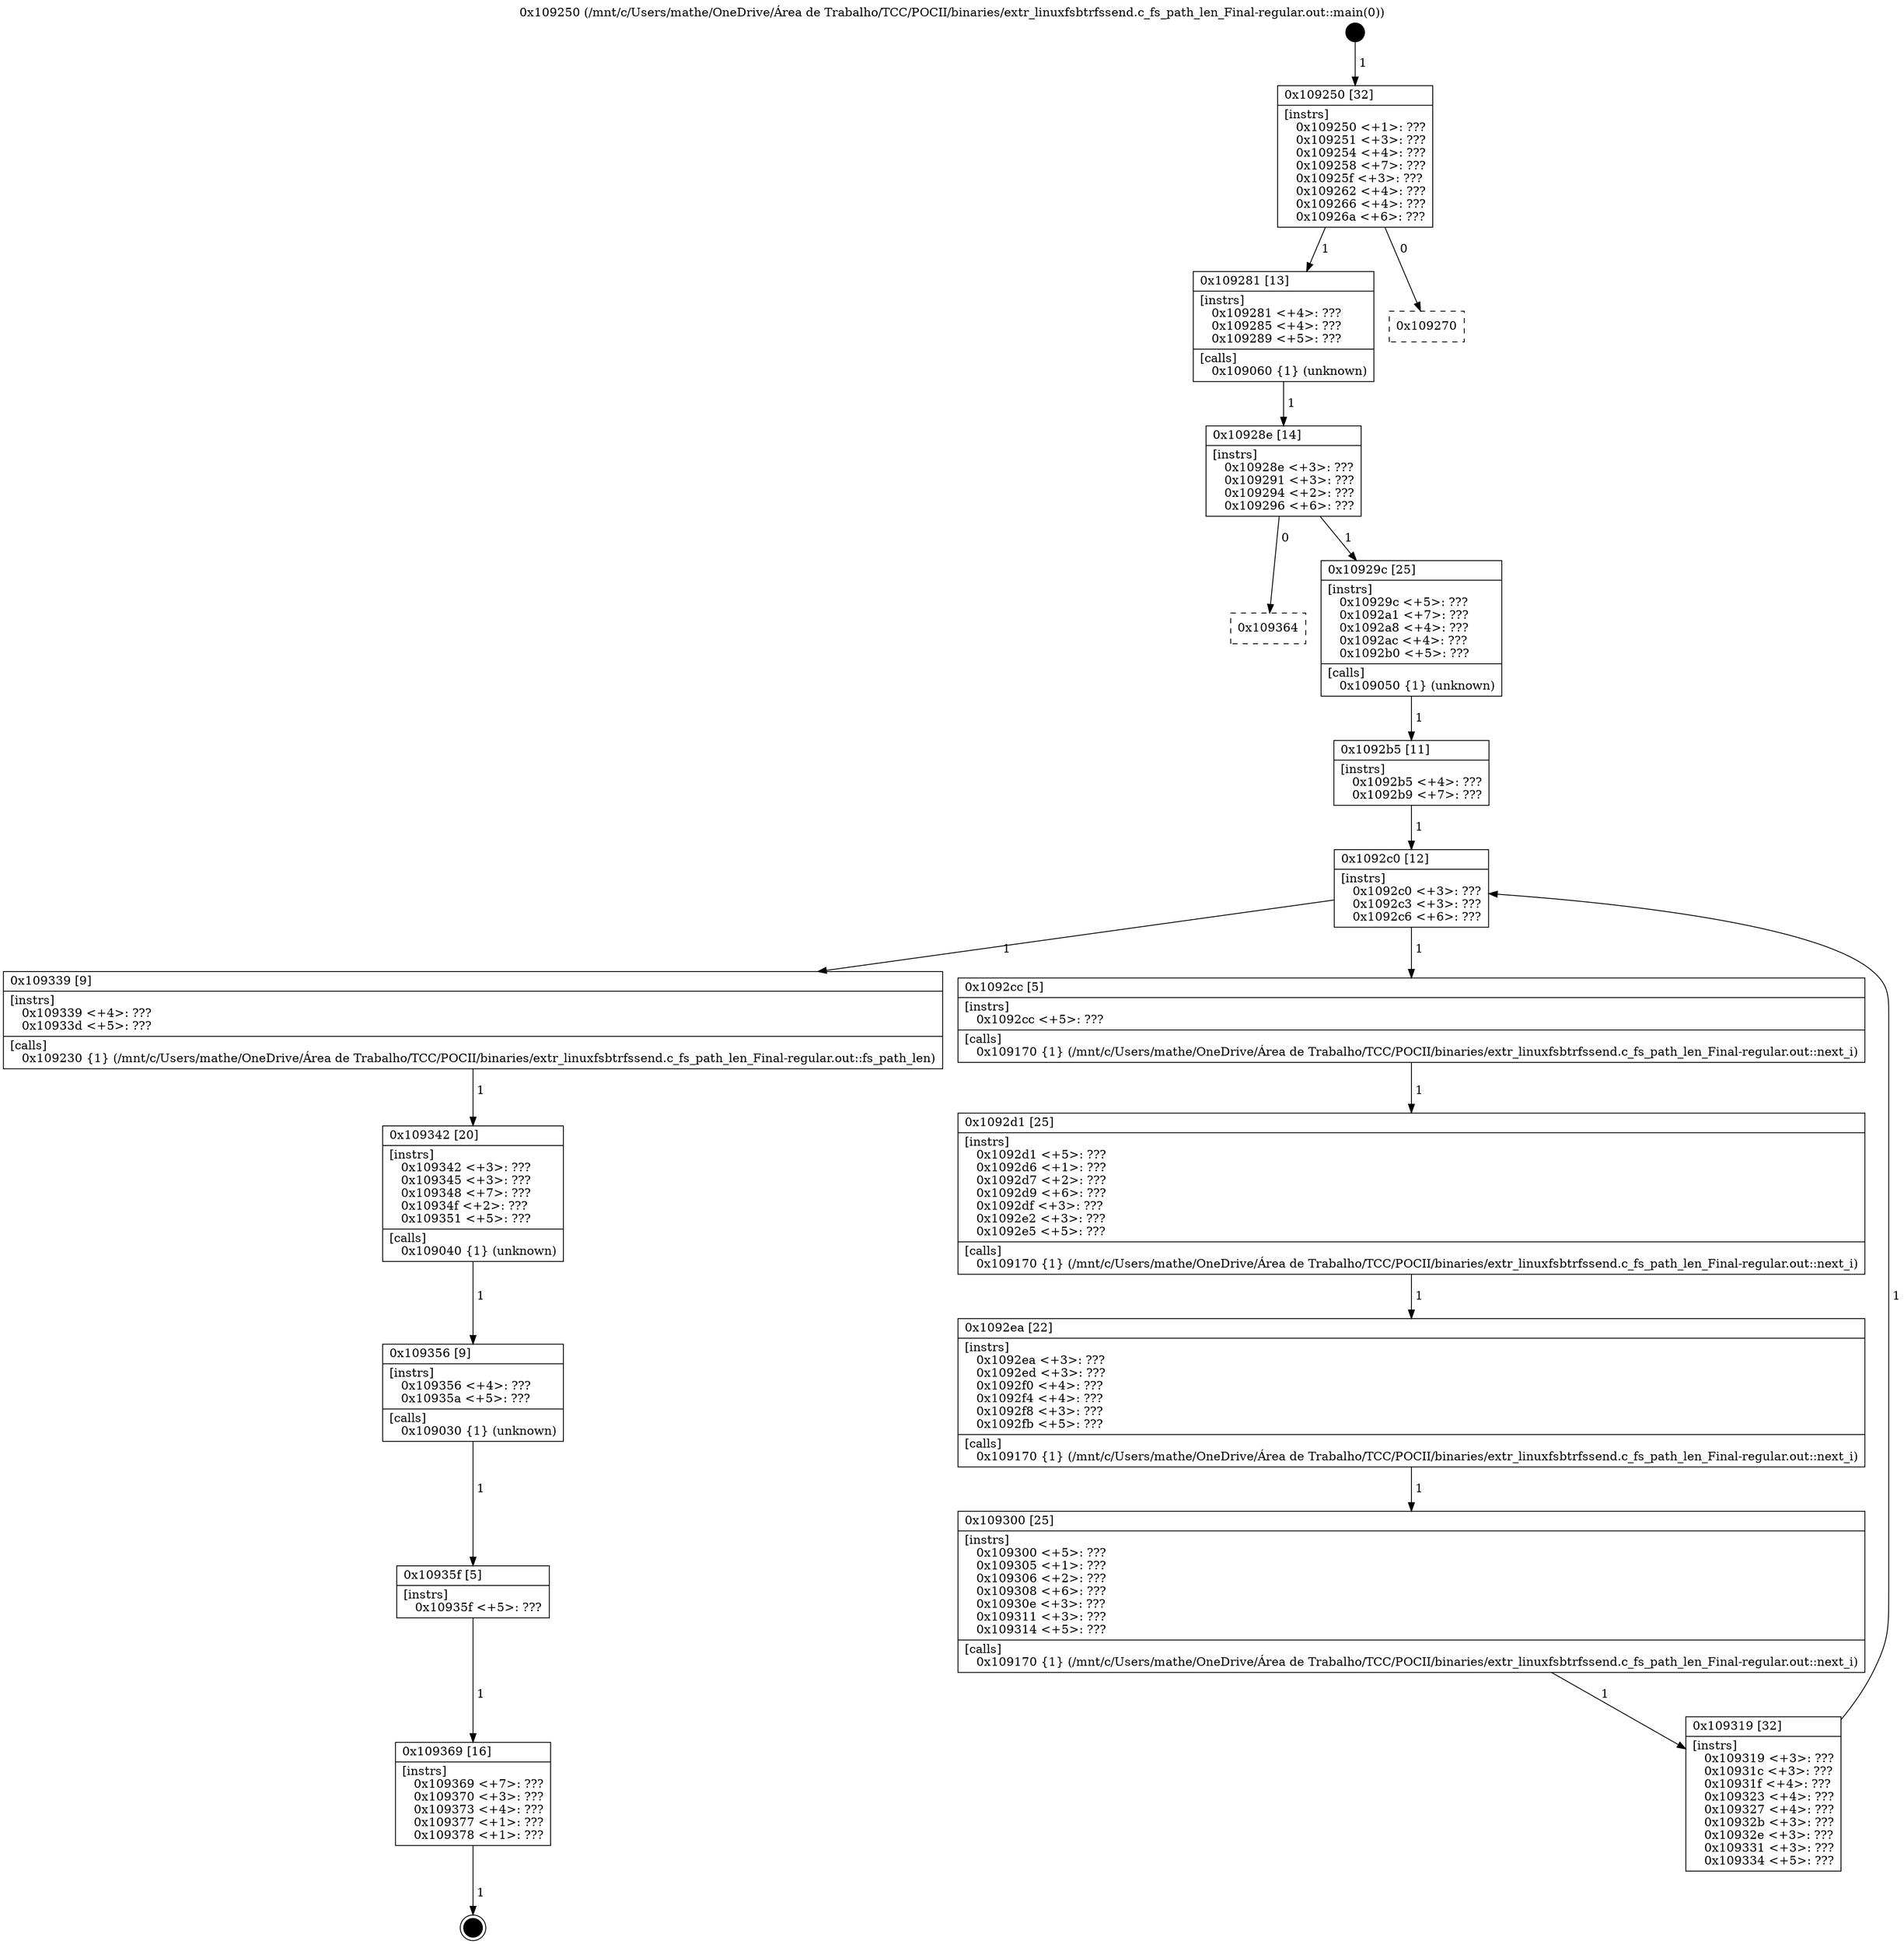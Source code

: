 digraph "0x109250" {
  label = "0x109250 (/mnt/c/Users/mathe/OneDrive/Área de Trabalho/TCC/POCII/binaries/extr_linuxfsbtrfssend.c_fs_path_len_Final-regular.out::main(0))"
  labelloc = "t"
  node[shape=record]

  Entry [label="",width=0.3,height=0.3,shape=circle,fillcolor=black,style=filled]
  "0x109250" [label="{
     0x109250 [32]\l
     | [instrs]\l
     &nbsp;&nbsp;0x109250 \<+1\>: ???\l
     &nbsp;&nbsp;0x109251 \<+3\>: ???\l
     &nbsp;&nbsp;0x109254 \<+4\>: ???\l
     &nbsp;&nbsp;0x109258 \<+7\>: ???\l
     &nbsp;&nbsp;0x10925f \<+3\>: ???\l
     &nbsp;&nbsp;0x109262 \<+4\>: ???\l
     &nbsp;&nbsp;0x109266 \<+4\>: ???\l
     &nbsp;&nbsp;0x10926a \<+6\>: ???\l
  }"]
  "0x109281" [label="{
     0x109281 [13]\l
     | [instrs]\l
     &nbsp;&nbsp;0x109281 \<+4\>: ???\l
     &nbsp;&nbsp;0x109285 \<+4\>: ???\l
     &nbsp;&nbsp;0x109289 \<+5\>: ???\l
     | [calls]\l
     &nbsp;&nbsp;0x109060 \{1\} (unknown)\l
  }"]
  "0x109270" [label="{
     0x109270\l
  }", style=dashed]
  "0x10928e" [label="{
     0x10928e [14]\l
     | [instrs]\l
     &nbsp;&nbsp;0x10928e \<+3\>: ???\l
     &nbsp;&nbsp;0x109291 \<+3\>: ???\l
     &nbsp;&nbsp;0x109294 \<+2\>: ???\l
     &nbsp;&nbsp;0x109296 \<+6\>: ???\l
  }"]
  "0x109364" [label="{
     0x109364\l
  }", style=dashed]
  "0x10929c" [label="{
     0x10929c [25]\l
     | [instrs]\l
     &nbsp;&nbsp;0x10929c \<+5\>: ???\l
     &nbsp;&nbsp;0x1092a1 \<+7\>: ???\l
     &nbsp;&nbsp;0x1092a8 \<+4\>: ???\l
     &nbsp;&nbsp;0x1092ac \<+4\>: ???\l
     &nbsp;&nbsp;0x1092b0 \<+5\>: ???\l
     | [calls]\l
     &nbsp;&nbsp;0x109050 \{1\} (unknown)\l
  }"]
  Exit [label="",width=0.3,height=0.3,shape=circle,fillcolor=black,style=filled,peripheries=2]
  "0x1092c0" [label="{
     0x1092c0 [12]\l
     | [instrs]\l
     &nbsp;&nbsp;0x1092c0 \<+3\>: ???\l
     &nbsp;&nbsp;0x1092c3 \<+3\>: ???\l
     &nbsp;&nbsp;0x1092c6 \<+6\>: ???\l
  }"]
  "0x109339" [label="{
     0x109339 [9]\l
     | [instrs]\l
     &nbsp;&nbsp;0x109339 \<+4\>: ???\l
     &nbsp;&nbsp;0x10933d \<+5\>: ???\l
     | [calls]\l
     &nbsp;&nbsp;0x109230 \{1\} (/mnt/c/Users/mathe/OneDrive/Área de Trabalho/TCC/POCII/binaries/extr_linuxfsbtrfssend.c_fs_path_len_Final-regular.out::fs_path_len)\l
  }"]
  "0x1092cc" [label="{
     0x1092cc [5]\l
     | [instrs]\l
     &nbsp;&nbsp;0x1092cc \<+5\>: ???\l
     | [calls]\l
     &nbsp;&nbsp;0x109170 \{1\} (/mnt/c/Users/mathe/OneDrive/Área de Trabalho/TCC/POCII/binaries/extr_linuxfsbtrfssend.c_fs_path_len_Final-regular.out::next_i)\l
  }"]
  "0x1092d1" [label="{
     0x1092d1 [25]\l
     | [instrs]\l
     &nbsp;&nbsp;0x1092d1 \<+5\>: ???\l
     &nbsp;&nbsp;0x1092d6 \<+1\>: ???\l
     &nbsp;&nbsp;0x1092d7 \<+2\>: ???\l
     &nbsp;&nbsp;0x1092d9 \<+6\>: ???\l
     &nbsp;&nbsp;0x1092df \<+3\>: ???\l
     &nbsp;&nbsp;0x1092e2 \<+3\>: ???\l
     &nbsp;&nbsp;0x1092e5 \<+5\>: ???\l
     | [calls]\l
     &nbsp;&nbsp;0x109170 \{1\} (/mnt/c/Users/mathe/OneDrive/Área de Trabalho/TCC/POCII/binaries/extr_linuxfsbtrfssend.c_fs_path_len_Final-regular.out::next_i)\l
  }"]
  "0x1092ea" [label="{
     0x1092ea [22]\l
     | [instrs]\l
     &nbsp;&nbsp;0x1092ea \<+3\>: ???\l
     &nbsp;&nbsp;0x1092ed \<+3\>: ???\l
     &nbsp;&nbsp;0x1092f0 \<+4\>: ???\l
     &nbsp;&nbsp;0x1092f4 \<+4\>: ???\l
     &nbsp;&nbsp;0x1092f8 \<+3\>: ???\l
     &nbsp;&nbsp;0x1092fb \<+5\>: ???\l
     | [calls]\l
     &nbsp;&nbsp;0x109170 \{1\} (/mnt/c/Users/mathe/OneDrive/Área de Trabalho/TCC/POCII/binaries/extr_linuxfsbtrfssend.c_fs_path_len_Final-regular.out::next_i)\l
  }"]
  "0x109300" [label="{
     0x109300 [25]\l
     | [instrs]\l
     &nbsp;&nbsp;0x109300 \<+5\>: ???\l
     &nbsp;&nbsp;0x109305 \<+1\>: ???\l
     &nbsp;&nbsp;0x109306 \<+2\>: ???\l
     &nbsp;&nbsp;0x109308 \<+6\>: ???\l
     &nbsp;&nbsp;0x10930e \<+3\>: ???\l
     &nbsp;&nbsp;0x109311 \<+3\>: ???\l
     &nbsp;&nbsp;0x109314 \<+5\>: ???\l
     | [calls]\l
     &nbsp;&nbsp;0x109170 \{1\} (/mnt/c/Users/mathe/OneDrive/Área de Trabalho/TCC/POCII/binaries/extr_linuxfsbtrfssend.c_fs_path_len_Final-regular.out::next_i)\l
  }"]
  "0x109319" [label="{
     0x109319 [32]\l
     | [instrs]\l
     &nbsp;&nbsp;0x109319 \<+3\>: ???\l
     &nbsp;&nbsp;0x10931c \<+3\>: ???\l
     &nbsp;&nbsp;0x10931f \<+4\>: ???\l
     &nbsp;&nbsp;0x109323 \<+4\>: ???\l
     &nbsp;&nbsp;0x109327 \<+4\>: ???\l
     &nbsp;&nbsp;0x10932b \<+3\>: ???\l
     &nbsp;&nbsp;0x10932e \<+3\>: ???\l
     &nbsp;&nbsp;0x109331 \<+3\>: ???\l
     &nbsp;&nbsp;0x109334 \<+5\>: ???\l
  }"]
  "0x1092b5" [label="{
     0x1092b5 [11]\l
     | [instrs]\l
     &nbsp;&nbsp;0x1092b5 \<+4\>: ???\l
     &nbsp;&nbsp;0x1092b9 \<+7\>: ???\l
  }"]
  "0x109342" [label="{
     0x109342 [20]\l
     | [instrs]\l
     &nbsp;&nbsp;0x109342 \<+3\>: ???\l
     &nbsp;&nbsp;0x109345 \<+3\>: ???\l
     &nbsp;&nbsp;0x109348 \<+7\>: ???\l
     &nbsp;&nbsp;0x10934f \<+2\>: ???\l
     &nbsp;&nbsp;0x109351 \<+5\>: ???\l
     | [calls]\l
     &nbsp;&nbsp;0x109040 \{1\} (unknown)\l
  }"]
  "0x109356" [label="{
     0x109356 [9]\l
     | [instrs]\l
     &nbsp;&nbsp;0x109356 \<+4\>: ???\l
     &nbsp;&nbsp;0x10935a \<+5\>: ???\l
     | [calls]\l
     &nbsp;&nbsp;0x109030 \{1\} (unknown)\l
  }"]
  "0x10935f" [label="{
     0x10935f [5]\l
     | [instrs]\l
     &nbsp;&nbsp;0x10935f \<+5\>: ???\l
  }"]
  "0x109369" [label="{
     0x109369 [16]\l
     | [instrs]\l
     &nbsp;&nbsp;0x109369 \<+7\>: ???\l
     &nbsp;&nbsp;0x109370 \<+3\>: ???\l
     &nbsp;&nbsp;0x109373 \<+4\>: ???\l
     &nbsp;&nbsp;0x109377 \<+1\>: ???\l
     &nbsp;&nbsp;0x109378 \<+1\>: ???\l
  }"]
  Entry -> "0x109250" [label=" 1"]
  "0x109250" -> "0x109281" [label=" 1"]
  "0x109250" -> "0x109270" [label=" 0"]
  "0x109281" -> "0x10928e" [label=" 1"]
  "0x10928e" -> "0x109364" [label=" 0"]
  "0x10928e" -> "0x10929c" [label=" 1"]
  "0x109369" -> Exit [label=" 1"]
  "0x10929c" -> "0x1092b5" [label=" 1"]
  "0x1092c0" -> "0x109339" [label=" 1"]
  "0x1092c0" -> "0x1092cc" [label=" 1"]
  "0x1092cc" -> "0x1092d1" [label=" 1"]
  "0x1092d1" -> "0x1092ea" [label=" 1"]
  "0x1092ea" -> "0x109300" [label=" 1"]
  "0x109300" -> "0x109319" [label=" 1"]
  "0x1092b5" -> "0x1092c0" [label=" 1"]
  "0x109319" -> "0x1092c0" [label=" 1"]
  "0x109339" -> "0x109342" [label=" 1"]
  "0x109342" -> "0x109356" [label=" 1"]
  "0x109356" -> "0x10935f" [label=" 1"]
  "0x10935f" -> "0x109369" [label=" 1"]
}
